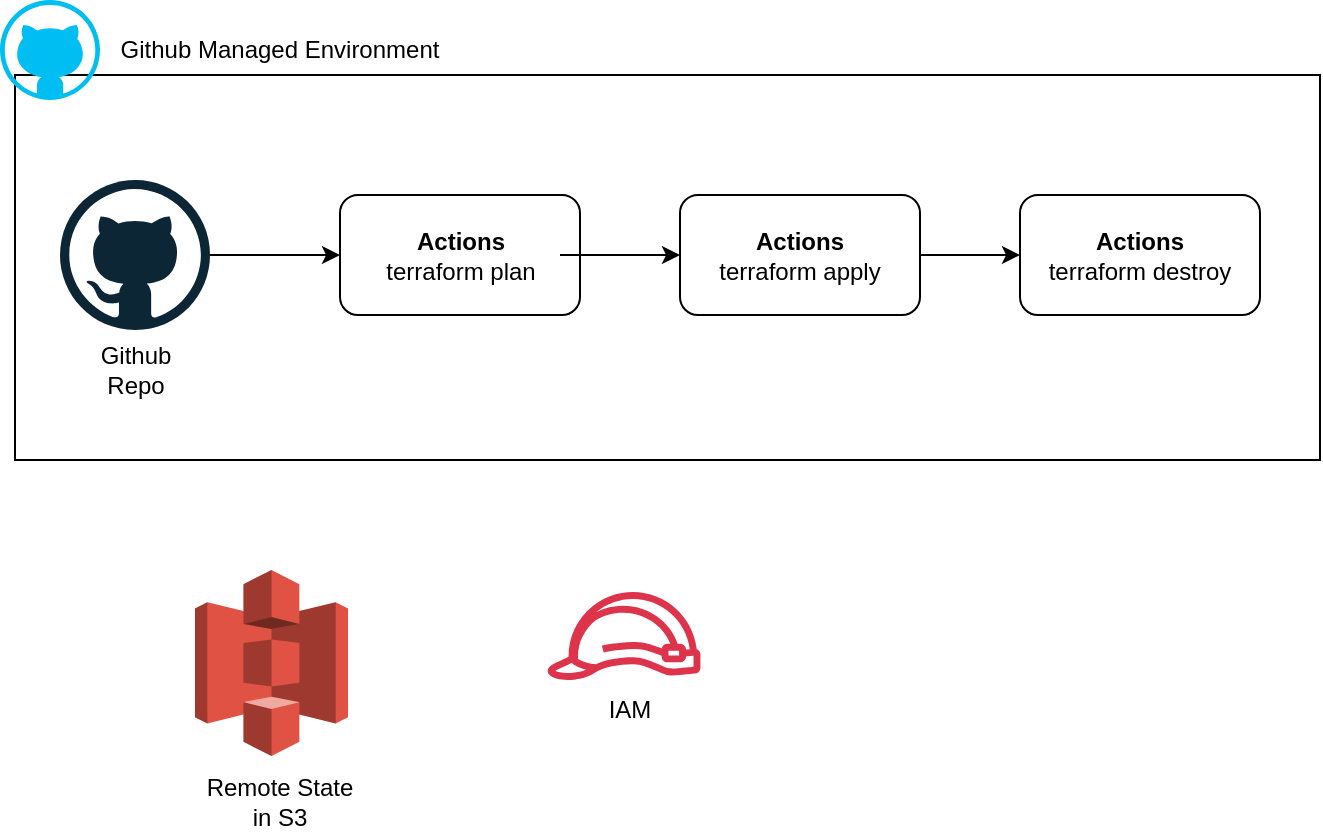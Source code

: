 <mxfile version="22.1.21" type="device">
  <diagram name="Page-1" id="rhBoVrnCfaDdI42P0tf9">
    <mxGraphModel dx="954" dy="674" grid="0" gridSize="10" guides="1" tooltips="1" connect="1" arrows="1" fold="1" page="1" pageScale="1" pageWidth="827" pageHeight="1169" math="0" shadow="0">
      <root>
        <mxCell id="0" />
        <mxCell id="1" parent="0" />
        <mxCell id="bhb2pXB_bHwz2wUfJVtS-10" value="" style="rounded=0;whiteSpace=wrap;html=1;" vertex="1" parent="1">
          <mxGeometry x="47.5" y="67.5" width="652.5" height="192.5" as="geometry" />
        </mxCell>
        <mxCell id="bhb2pXB_bHwz2wUfJVtS-4" style="edgeStyle=orthogonalEdgeStyle;rounded=0;orthogonalLoop=1;jettySize=auto;html=1;" edge="1" parent="1" source="bhb2pXB_bHwz2wUfJVtS-1" target="bhb2pXB_bHwz2wUfJVtS-5">
          <mxGeometry relative="1" as="geometry">
            <mxPoint x="240" y="157.5" as="targetPoint" />
          </mxGeometry>
        </mxCell>
        <mxCell id="bhb2pXB_bHwz2wUfJVtS-1" value="" style="dashed=0;outlineConnect=0;html=1;align=center;labelPosition=center;verticalLabelPosition=bottom;verticalAlign=top;shape=mxgraph.weblogos.github" vertex="1" parent="1">
          <mxGeometry x="70" y="120" width="75" height="75" as="geometry" />
        </mxCell>
        <mxCell id="bhb2pXB_bHwz2wUfJVtS-2" value="Github Repo" style="text;html=1;strokeColor=none;fillColor=none;align=center;verticalAlign=middle;whiteSpace=wrap;rounded=0;" vertex="1" parent="1">
          <mxGeometry x="77.5" y="200" width="60" height="30" as="geometry" />
        </mxCell>
        <mxCell id="bhb2pXB_bHwz2wUfJVtS-5" value="" style="rounded=1;whiteSpace=wrap;html=1;" vertex="1" parent="1">
          <mxGeometry x="210" y="127.5" width="120" height="60" as="geometry" />
        </mxCell>
        <mxCell id="bhb2pXB_bHwz2wUfJVtS-8" style="edgeStyle=orthogonalEdgeStyle;rounded=0;orthogonalLoop=1;jettySize=auto;html=1;entryX=0;entryY=0.5;entryDx=0;entryDy=0;" edge="1" parent="1" source="bhb2pXB_bHwz2wUfJVtS-6" target="bhb2pXB_bHwz2wUfJVtS-7">
          <mxGeometry relative="1" as="geometry" />
        </mxCell>
        <mxCell id="bhb2pXB_bHwz2wUfJVtS-6" value="&lt;b&gt;Actions&lt;/b&gt;&lt;br&gt;terraform plan" style="text;html=1;align=center;verticalAlign=middle;resizable=0;points=[];autosize=1;strokeColor=none;fillColor=none;" vertex="1" parent="1">
          <mxGeometry x="220" y="137.5" width="100" height="40" as="geometry" />
        </mxCell>
        <mxCell id="bhb2pXB_bHwz2wUfJVtS-17" style="edgeStyle=orthogonalEdgeStyle;rounded=0;orthogonalLoop=1;jettySize=auto;html=1;" edge="1" parent="1" source="bhb2pXB_bHwz2wUfJVtS-7" target="bhb2pXB_bHwz2wUfJVtS-9">
          <mxGeometry relative="1" as="geometry" />
        </mxCell>
        <mxCell id="bhb2pXB_bHwz2wUfJVtS-7" value="&lt;b style=&quot;border-color: var(--border-color);&quot;&gt;Actions&lt;/b&gt;&lt;br style=&quot;border-color: var(--border-color);&quot;&gt;terraform apply" style="rounded=1;whiteSpace=wrap;html=1;" vertex="1" parent="1">
          <mxGeometry x="380" y="127.5" width="120" height="60" as="geometry" />
        </mxCell>
        <mxCell id="bhb2pXB_bHwz2wUfJVtS-9" value="&lt;b style=&quot;border-color: var(--border-color);&quot;&gt;Actions&lt;/b&gt;&lt;br style=&quot;border-color: var(--border-color);&quot;&gt;terraform destroy" style="rounded=1;whiteSpace=wrap;html=1;" vertex="1" parent="1">
          <mxGeometry x="550" y="127.5" width="120" height="60" as="geometry" />
        </mxCell>
        <mxCell id="bhb2pXB_bHwz2wUfJVtS-11" value="" style="verticalLabelPosition=bottom;html=1;verticalAlign=top;align=center;strokeColor=none;fillColor=#00BEF2;shape=mxgraph.azure.github_code;pointerEvents=1;" vertex="1" parent="1">
          <mxGeometry x="40" y="30" width="50" height="50" as="geometry" />
        </mxCell>
        <mxCell id="bhb2pXB_bHwz2wUfJVtS-12" value="Github Managed Environment" style="text;html=1;strokeColor=none;fillColor=none;align=center;verticalAlign=middle;whiteSpace=wrap;rounded=0;" vertex="1" parent="1">
          <mxGeometry x="90" y="40" width="180" height="30" as="geometry" />
        </mxCell>
        <mxCell id="bhb2pXB_bHwz2wUfJVtS-13" value="" style="outlineConnect=0;dashed=0;verticalLabelPosition=bottom;verticalAlign=top;align=center;html=1;shape=mxgraph.aws3.s3;fillColor=#E05243;gradientColor=none;" vertex="1" parent="1">
          <mxGeometry x="137.5" y="315" width="76.5" height="93" as="geometry" />
        </mxCell>
        <mxCell id="bhb2pXB_bHwz2wUfJVtS-14" value="Remote State &lt;br&gt;in S3" style="text;html=1;strokeColor=none;fillColor=none;align=center;verticalAlign=middle;whiteSpace=wrap;rounded=0;" vertex="1" parent="1">
          <mxGeometry x="134.88" y="416" width="90.25" height="30" as="geometry" />
        </mxCell>
        <mxCell id="bhb2pXB_bHwz2wUfJVtS-15" value="" style="sketch=0;outlineConnect=0;fontColor=#232F3E;gradientColor=none;fillColor=#DD344C;strokeColor=none;dashed=0;verticalLabelPosition=bottom;verticalAlign=top;align=center;html=1;fontSize=12;fontStyle=0;aspect=fixed;pointerEvents=1;shape=mxgraph.aws4.role;" vertex="1" parent="1">
          <mxGeometry x="313" y="326" width="78" height="44" as="geometry" />
        </mxCell>
        <mxCell id="bhb2pXB_bHwz2wUfJVtS-16" value="IAM" style="text;html=1;strokeColor=none;fillColor=none;align=center;verticalAlign=middle;whiteSpace=wrap;rounded=0;" vertex="1" parent="1">
          <mxGeometry x="325" y="370" width="60" height="30" as="geometry" />
        </mxCell>
      </root>
    </mxGraphModel>
  </diagram>
</mxfile>

